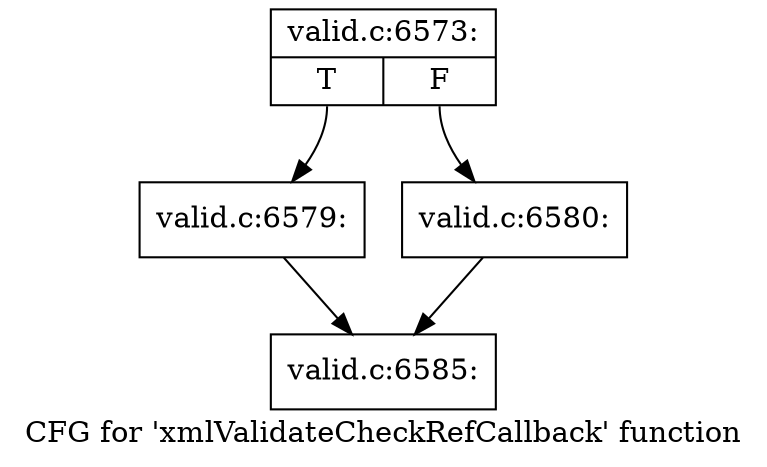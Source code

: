 digraph "CFG for 'xmlValidateCheckRefCallback' function" {
	label="CFG for 'xmlValidateCheckRefCallback' function";

	Node0x55fa510bda20 [shape=record,label="{valid.c:6573:|{<s0>T|<s1>F}}"];
	Node0x55fa510bda20:s0 -> Node0x55fa510bf030;
	Node0x55fa510bda20:s1 -> Node0x55fa510bf9a0;
	Node0x55fa510bf030 [shape=record,label="{valid.c:6579:}"];
	Node0x55fa510bf030 -> Node0x55fa510bda70;
	Node0x55fa510bf9a0 [shape=record,label="{valid.c:6580:}"];
	Node0x55fa510bf9a0 -> Node0x55fa510bda70;
	Node0x55fa510bda70 [shape=record,label="{valid.c:6585:}"];
}
